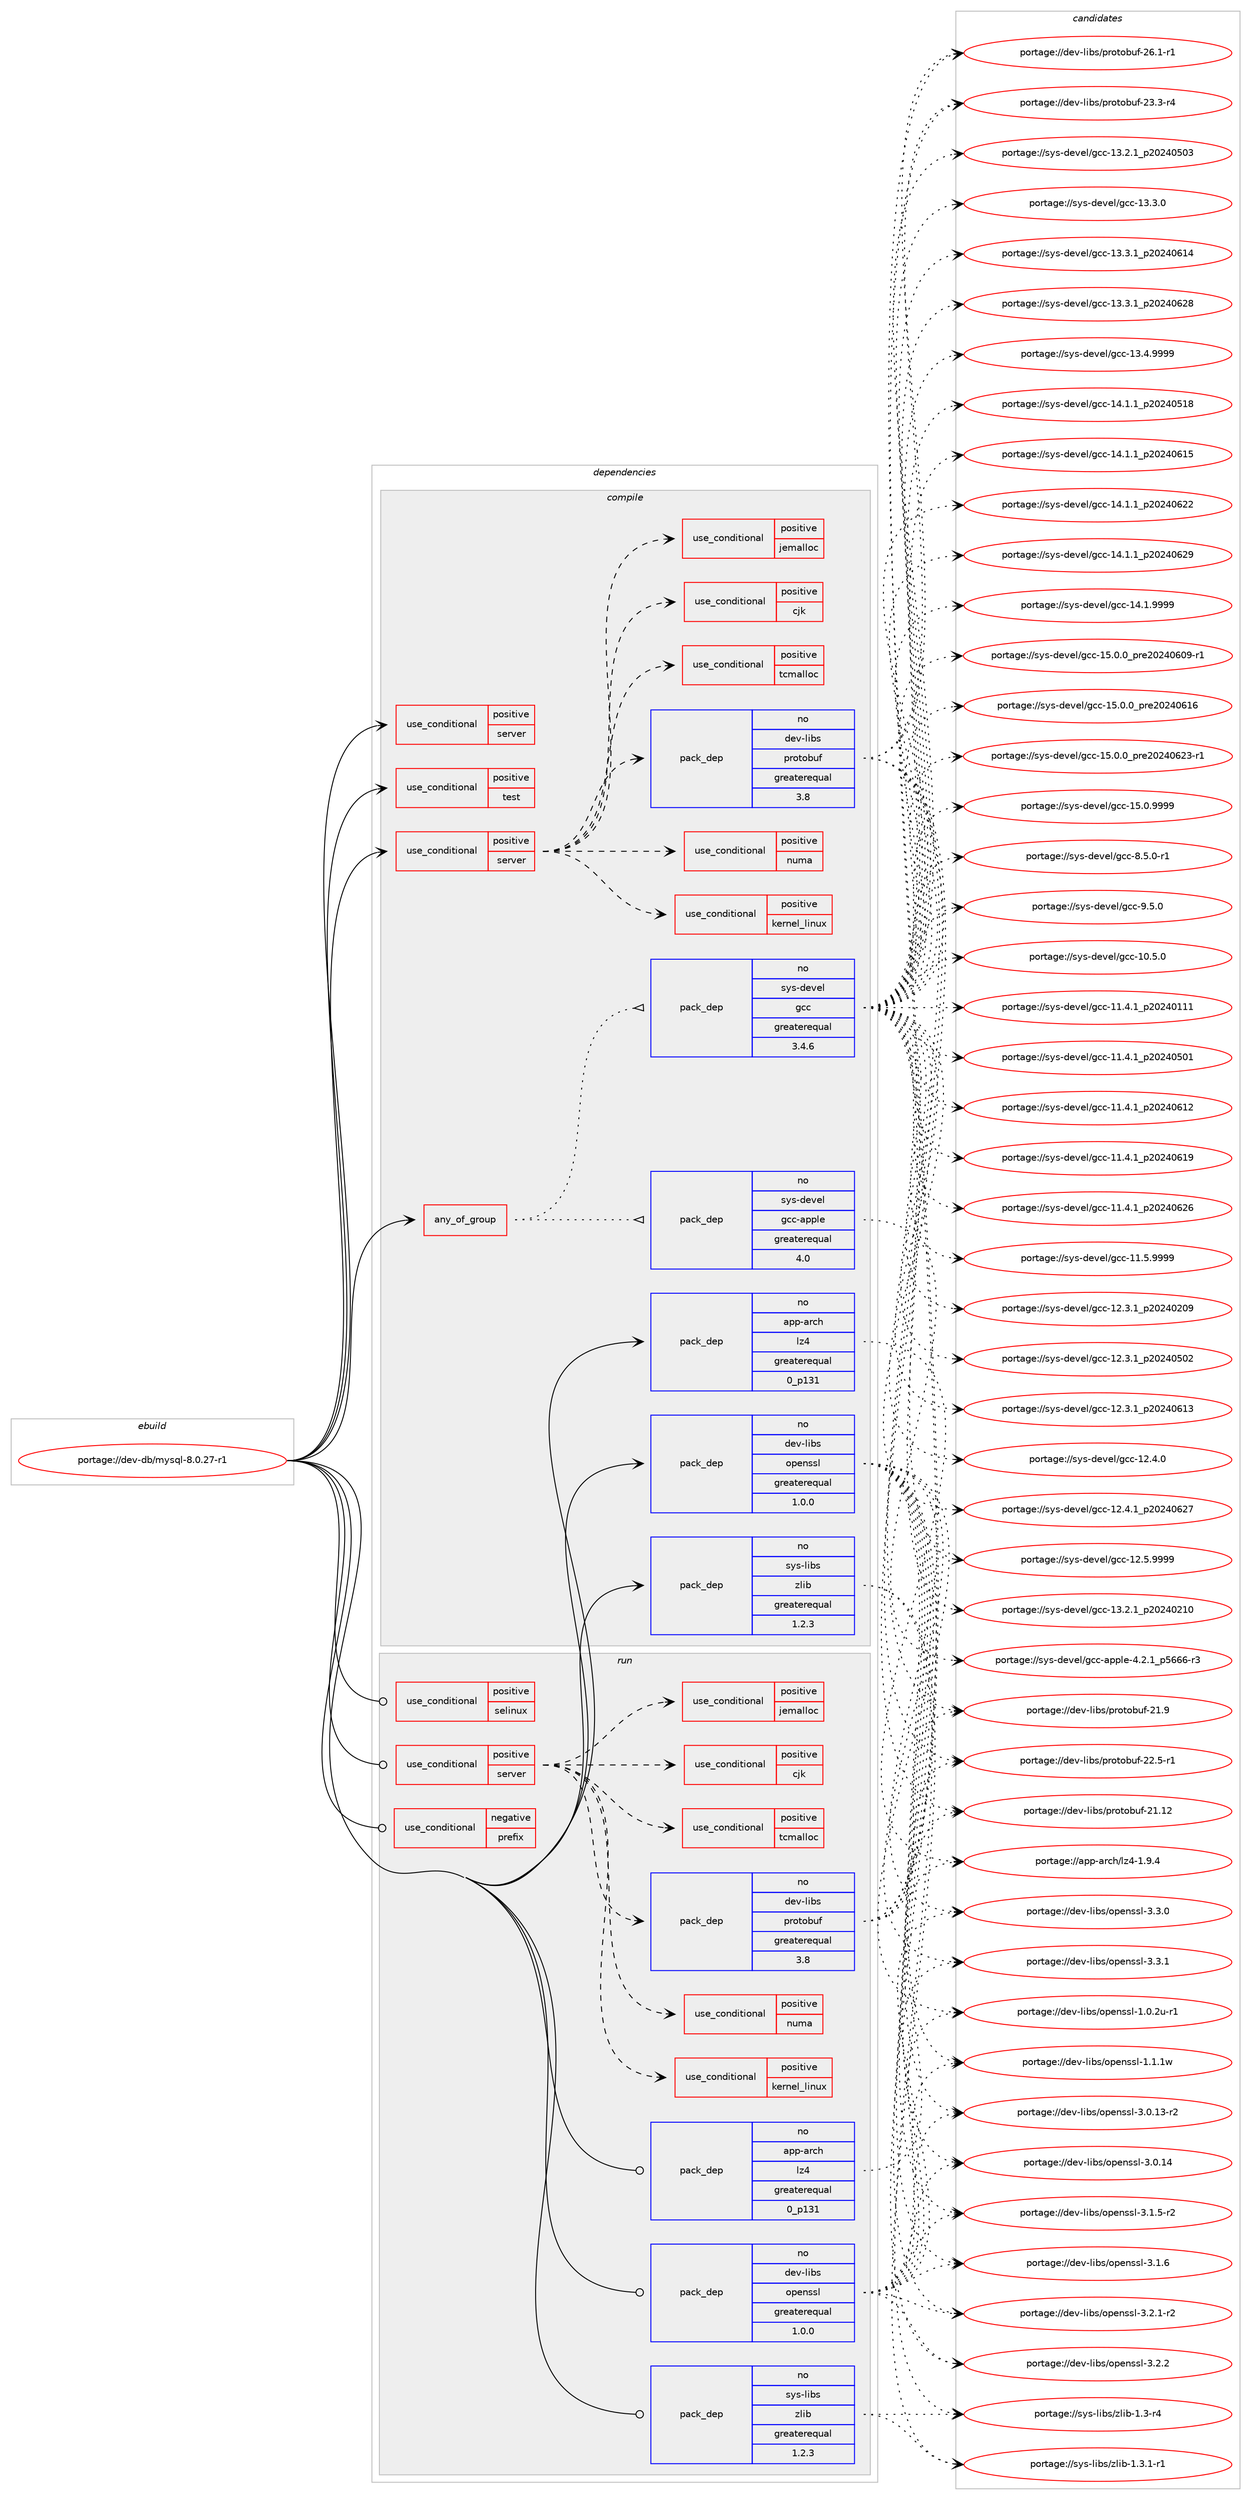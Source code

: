 digraph prolog {

# *************
# Graph options
# *************

newrank=true;
concentrate=true;
compound=true;
graph [rankdir=LR,fontname=Helvetica,fontsize=10,ranksep=1.5];#, ranksep=2.5, nodesep=0.2];
edge  [arrowhead=vee];
node  [fontname=Helvetica,fontsize=10];

# **********
# The ebuild
# **********

subgraph cluster_leftcol {
color=gray;
rank=same;
label=<<i>ebuild</i>>;
id [label="portage://dev-db/mysql-8.0.27-r1", color=red, width=4, href="../dev-db/mysql-8.0.27-r1.svg"];
}

# ****************
# The dependencies
# ****************

subgraph cluster_midcol {
color=gray;
label=<<i>dependencies</i>>;
subgraph cluster_compile {
fillcolor="#eeeeee";
style=filled;
label=<<i>compile</i>>;
subgraph any853 {
dependency30907 [label=<<TABLE BORDER="0" CELLBORDER="1" CELLSPACING="0" CELLPADDING="4"><TR><TD CELLPADDING="10">any_of_group</TD></TR></TABLE>>, shape=none, color=red];subgraph pack12699 {
dependency30908 [label=<<TABLE BORDER="0" CELLBORDER="1" CELLSPACING="0" CELLPADDING="4" WIDTH="220"><TR><TD ROWSPAN="6" CELLPADDING="30">pack_dep</TD></TR><TR><TD WIDTH="110">no</TD></TR><TR><TD>sys-devel</TD></TR><TR><TD>gcc</TD></TR><TR><TD>greaterequal</TD></TR><TR><TD>3.4.6</TD></TR></TABLE>>, shape=none, color=blue];
}
dependency30907:e -> dependency30908:w [weight=20,style="dotted",arrowhead="oinv"];
subgraph pack12700 {
dependency30909 [label=<<TABLE BORDER="0" CELLBORDER="1" CELLSPACING="0" CELLPADDING="4" WIDTH="220"><TR><TD ROWSPAN="6" CELLPADDING="30">pack_dep</TD></TR><TR><TD WIDTH="110">no</TD></TR><TR><TD>sys-devel</TD></TR><TR><TD>gcc-apple</TD></TR><TR><TD>greaterequal</TD></TR><TR><TD>4.0</TD></TR></TABLE>>, shape=none, color=blue];
}
dependency30907:e -> dependency30909:w [weight=20,style="dotted",arrowhead="oinv"];
}
id:e -> dependency30907:w [weight=20,style="solid",arrowhead="vee"];
subgraph cond17300 {
dependency30910 [label=<<TABLE BORDER="0" CELLBORDER="1" CELLSPACING="0" CELLPADDING="4"><TR><TD ROWSPAN="3" CELLPADDING="10">use_conditional</TD></TR><TR><TD>positive</TD></TR><TR><TD>server</TD></TR></TABLE>>, shape=none, color=red];
# *** BEGIN UNKNOWN DEPENDENCY TYPE (TODO) ***
# dependency30910 -> package_dependency(portage://dev-db/mysql-8.0.27-r1,install,no,dev-libs,icu,none,[,,],any_same_slot,[])
# *** END UNKNOWN DEPENDENCY TYPE (TODO) ***

# *** BEGIN UNKNOWN DEPENDENCY TYPE (TODO) ***
# dependency30910 -> package_dependency(portage://dev-db/mysql-8.0.27-r1,install,no,dev-libs,libevent,none,[,,],any_same_slot,[use(enable(ssl),none),use(enable(threads),positive)])
# *** END UNKNOWN DEPENDENCY TYPE (TODO) ***

subgraph pack12701 {
dependency30911 [label=<<TABLE BORDER="0" CELLBORDER="1" CELLSPACING="0" CELLPADDING="4" WIDTH="220"><TR><TD ROWSPAN="6" CELLPADDING="30">pack_dep</TD></TR><TR><TD WIDTH="110">no</TD></TR><TR><TD>dev-libs</TD></TR><TR><TD>protobuf</TD></TR><TR><TD>greaterequal</TD></TR><TR><TD>3.8</TD></TR></TABLE>>, shape=none, color=blue];
}
dependency30910:e -> dependency30911:w [weight=20,style="dashed",arrowhead="vee"];
# *** BEGIN UNKNOWN DEPENDENCY TYPE (TODO) ***
# dependency30910 -> package_dependency(portage://dev-db/mysql-8.0.27-r1,install,no,net-libs,libtirpc,none,[,,],any_same_slot,[])
# *** END UNKNOWN DEPENDENCY TYPE (TODO) ***

subgraph cond17301 {
dependency30912 [label=<<TABLE BORDER="0" CELLBORDER="1" CELLSPACING="0" CELLPADDING="4"><TR><TD ROWSPAN="3" CELLPADDING="10">use_conditional</TD></TR><TR><TD>positive</TD></TR><TR><TD>cjk</TD></TR></TABLE>>, shape=none, color=red];
# *** BEGIN UNKNOWN DEPENDENCY TYPE (TODO) ***
# dependency30912 -> package_dependency(portage://dev-db/mysql-8.0.27-r1,install,no,app-text,mecab,none,[,,],any_same_slot,[])
# *** END UNKNOWN DEPENDENCY TYPE (TODO) ***

}
dependency30910:e -> dependency30912:w [weight=20,style="dashed",arrowhead="vee"];
subgraph cond17302 {
dependency30913 [label=<<TABLE BORDER="0" CELLBORDER="1" CELLSPACING="0" CELLPADDING="4"><TR><TD ROWSPAN="3" CELLPADDING="10">use_conditional</TD></TR><TR><TD>positive</TD></TR><TR><TD>jemalloc</TD></TR></TABLE>>, shape=none, color=red];
# *** BEGIN UNKNOWN DEPENDENCY TYPE (TODO) ***
# dependency30913 -> package_dependency(portage://dev-db/mysql-8.0.27-r1,install,no,dev-libs,jemalloc,none,[,,],[slot(0),equal],[])
# *** END UNKNOWN DEPENDENCY TYPE (TODO) ***

}
dependency30910:e -> dependency30913:w [weight=20,style="dashed",arrowhead="vee"];
subgraph cond17303 {
dependency30914 [label=<<TABLE BORDER="0" CELLBORDER="1" CELLSPACING="0" CELLPADDING="4"><TR><TD ROWSPAN="3" CELLPADDING="10">use_conditional</TD></TR><TR><TD>positive</TD></TR><TR><TD>kernel_linux</TD></TR></TABLE>>, shape=none, color=red];
# *** BEGIN UNKNOWN DEPENDENCY TYPE (TODO) ***
# dependency30914 -> package_dependency(portage://dev-db/mysql-8.0.27-r1,install,no,dev-libs,libaio,none,[,,],[slot(0),equal],[])
# *** END UNKNOWN DEPENDENCY TYPE (TODO) ***

# *** BEGIN UNKNOWN DEPENDENCY TYPE (TODO) ***
# dependency30914 -> package_dependency(portage://dev-db/mysql-8.0.27-r1,install,no,sys-process,procps,none,[,,],[slot(0),equal],[])
# *** END UNKNOWN DEPENDENCY TYPE (TODO) ***

}
dependency30910:e -> dependency30914:w [weight=20,style="dashed",arrowhead="vee"];
subgraph cond17304 {
dependency30915 [label=<<TABLE BORDER="0" CELLBORDER="1" CELLSPACING="0" CELLPADDING="4"><TR><TD ROWSPAN="3" CELLPADDING="10">use_conditional</TD></TR><TR><TD>positive</TD></TR><TR><TD>numa</TD></TR></TABLE>>, shape=none, color=red];
# *** BEGIN UNKNOWN DEPENDENCY TYPE (TODO) ***
# dependency30915 -> package_dependency(portage://dev-db/mysql-8.0.27-r1,install,no,sys-process,numactl,none,[,,],[],[])
# *** END UNKNOWN DEPENDENCY TYPE (TODO) ***

}
dependency30910:e -> dependency30915:w [weight=20,style="dashed",arrowhead="vee"];
subgraph cond17305 {
dependency30916 [label=<<TABLE BORDER="0" CELLBORDER="1" CELLSPACING="0" CELLPADDING="4"><TR><TD ROWSPAN="3" CELLPADDING="10">use_conditional</TD></TR><TR><TD>positive</TD></TR><TR><TD>tcmalloc</TD></TR></TABLE>>, shape=none, color=red];
# *** BEGIN UNKNOWN DEPENDENCY TYPE (TODO) ***
# dependency30916 -> package_dependency(portage://dev-db/mysql-8.0.27-r1,install,no,dev-util,google-perftools,none,[,,],[slot(0),equal],[])
# *** END UNKNOWN DEPENDENCY TYPE (TODO) ***

}
dependency30910:e -> dependency30916:w [weight=20,style="dashed",arrowhead="vee"];
}
id:e -> dependency30910:w [weight=20,style="solid",arrowhead="vee"];
subgraph cond17306 {
dependency30917 [label=<<TABLE BORDER="0" CELLBORDER="1" CELLSPACING="0" CELLPADDING="4"><TR><TD ROWSPAN="3" CELLPADDING="10">use_conditional</TD></TR><TR><TD>positive</TD></TR><TR><TD>server</TD></TR></TABLE>>, shape=none, color=red];
# *** BEGIN UNKNOWN DEPENDENCY TYPE (TODO) ***
# dependency30917 -> package_dependency(portage://dev-db/mysql-8.0.27-r1,install,no,net-libs,rpcsvc-proto,none,[,,],[],[])
# *** END UNKNOWN DEPENDENCY TYPE (TODO) ***

}
id:e -> dependency30917:w [weight=20,style="solid",arrowhead="vee"];
subgraph cond17307 {
dependency30918 [label=<<TABLE BORDER="0" CELLBORDER="1" CELLSPACING="0" CELLPADDING="4"><TR><TD ROWSPAN="3" CELLPADDING="10">use_conditional</TD></TR><TR><TD>positive</TD></TR><TR><TD>test</TD></TR></TABLE>>, shape=none, color=red];
# *** BEGIN UNKNOWN DEPENDENCY TYPE (TODO) ***
# dependency30918 -> package_dependency(portage://dev-db/mysql-8.0.27-r1,install,no,acct-group,mysql,none,[,,],[],[])
# *** END UNKNOWN DEPENDENCY TYPE (TODO) ***

# *** BEGIN UNKNOWN DEPENDENCY TYPE (TODO) ***
# dependency30918 -> package_dependency(portage://dev-db/mysql-8.0.27-r1,install,no,acct-user,mysql,none,[,,],[],[])
# *** END UNKNOWN DEPENDENCY TYPE (TODO) ***

# *** BEGIN UNKNOWN DEPENDENCY TYPE (TODO) ***
# dependency30918 -> package_dependency(portage://dev-db/mysql-8.0.27-r1,install,no,dev-perl,JSON,none,[,,],[],[])
# *** END UNKNOWN DEPENDENCY TYPE (TODO) ***

}
id:e -> dependency30918:w [weight=20,style="solid",arrowhead="vee"];
# *** BEGIN UNKNOWN DEPENDENCY TYPE (TODO) ***
# id -> package_dependency(portage://dev-db/mysql-8.0.27-r1,install,no,app-alternatives,yacc,none,[,,],[],[])
# *** END UNKNOWN DEPENDENCY TYPE (TODO) ***

subgraph pack12702 {
dependency30919 [label=<<TABLE BORDER="0" CELLBORDER="1" CELLSPACING="0" CELLPADDING="4" WIDTH="220"><TR><TD ROWSPAN="6" CELLPADDING="30">pack_dep</TD></TR><TR><TD WIDTH="110">no</TD></TR><TR><TD>app-arch</TD></TR><TR><TD>lz4</TD></TR><TR><TD>greaterequal</TD></TR><TR><TD>0_p131</TD></TR></TABLE>>, shape=none, color=blue];
}
id:e -> dependency30919:w [weight=20,style="solid",arrowhead="vee"];
# *** BEGIN UNKNOWN DEPENDENCY TYPE (TODO) ***
# id -> package_dependency(portage://dev-db/mysql-8.0.27-r1,install,no,app-arch,zstd,none,[,,],any_same_slot,[])
# *** END UNKNOWN DEPENDENCY TYPE (TODO) ***

subgraph pack12703 {
dependency30920 [label=<<TABLE BORDER="0" CELLBORDER="1" CELLSPACING="0" CELLPADDING="4" WIDTH="220"><TR><TD ROWSPAN="6" CELLPADDING="30">pack_dep</TD></TR><TR><TD WIDTH="110">no</TD></TR><TR><TD>dev-libs</TD></TR><TR><TD>openssl</TD></TR><TR><TD>greaterequal</TD></TR><TR><TD>1.0.0</TD></TR></TABLE>>, shape=none, color=blue];
}
id:e -> dependency30920:w [weight=20,style="solid",arrowhead="vee"];
# *** BEGIN UNKNOWN DEPENDENCY TYPE (TODO) ***
# id -> package_dependency(portage://dev-db/mysql-8.0.27-r1,install,no,sys-libs,ncurses,none,[,,],[slot(0),equal],[])
# *** END UNKNOWN DEPENDENCY TYPE (TODO) ***

subgraph pack12704 {
dependency30921 [label=<<TABLE BORDER="0" CELLBORDER="1" CELLSPACING="0" CELLPADDING="4" WIDTH="220"><TR><TD ROWSPAN="6" CELLPADDING="30">pack_dep</TD></TR><TR><TD WIDTH="110">no</TD></TR><TR><TD>sys-libs</TD></TR><TR><TD>zlib</TD></TR><TR><TD>greaterequal</TD></TR><TR><TD>1.2.3</TD></TR></TABLE>>, shape=none, color=blue];
}
id:e -> dependency30921:w [weight=20,style="solid",arrowhead="vee"];
}
subgraph cluster_compileandrun {
fillcolor="#eeeeee";
style=filled;
label=<<i>compile and run</i>>;
}
subgraph cluster_run {
fillcolor="#eeeeee";
style=filled;
label=<<i>run</i>>;
subgraph cond17308 {
dependency30922 [label=<<TABLE BORDER="0" CELLBORDER="1" CELLSPACING="0" CELLPADDING="4"><TR><TD ROWSPAN="3" CELLPADDING="10">use_conditional</TD></TR><TR><TD>negative</TD></TR><TR><TD>prefix</TD></TR></TABLE>>, shape=none, color=red];
# *** BEGIN UNKNOWN DEPENDENCY TYPE (TODO) ***
# dependency30922 -> package_dependency(portage://dev-db/mysql-8.0.27-r1,run,no,acct-group,mysql,none,[,,],[],[])
# *** END UNKNOWN DEPENDENCY TYPE (TODO) ***

# *** BEGIN UNKNOWN DEPENDENCY TYPE (TODO) ***
# dependency30922 -> package_dependency(portage://dev-db/mysql-8.0.27-r1,run,no,acct-user,mysql,none,[,,],[],[])
# *** END UNKNOWN DEPENDENCY TYPE (TODO) ***

# *** BEGIN UNKNOWN DEPENDENCY TYPE (TODO) ***
# dependency30922 -> package_dependency(portage://dev-db/mysql-8.0.27-r1,run,no,dev-db,mysql-init-scripts,none,[,,],[],[])
# *** END UNKNOWN DEPENDENCY TYPE (TODO) ***

}
id:e -> dependency30922:w [weight=20,style="solid",arrowhead="odot"];
subgraph cond17309 {
dependency30923 [label=<<TABLE BORDER="0" CELLBORDER="1" CELLSPACING="0" CELLPADDING="4"><TR><TD ROWSPAN="3" CELLPADDING="10">use_conditional</TD></TR><TR><TD>positive</TD></TR><TR><TD>selinux</TD></TR></TABLE>>, shape=none, color=red];
# *** BEGIN UNKNOWN DEPENDENCY TYPE (TODO) ***
# dependency30923 -> package_dependency(portage://dev-db/mysql-8.0.27-r1,run,no,sec-policy,selinux-mysql,none,[,,],[],[])
# *** END UNKNOWN DEPENDENCY TYPE (TODO) ***

}
id:e -> dependency30923:w [weight=20,style="solid",arrowhead="odot"];
subgraph cond17310 {
dependency30924 [label=<<TABLE BORDER="0" CELLBORDER="1" CELLSPACING="0" CELLPADDING="4"><TR><TD ROWSPAN="3" CELLPADDING="10">use_conditional</TD></TR><TR><TD>positive</TD></TR><TR><TD>server</TD></TR></TABLE>>, shape=none, color=red];
# *** BEGIN UNKNOWN DEPENDENCY TYPE (TODO) ***
# dependency30924 -> package_dependency(portage://dev-db/mysql-8.0.27-r1,run,no,dev-libs,icu,none,[,,],any_same_slot,[])
# *** END UNKNOWN DEPENDENCY TYPE (TODO) ***

# *** BEGIN UNKNOWN DEPENDENCY TYPE (TODO) ***
# dependency30924 -> package_dependency(portage://dev-db/mysql-8.0.27-r1,run,no,dev-libs,libevent,none,[,,],any_same_slot,[use(enable(ssl),none),use(enable(threads),positive)])
# *** END UNKNOWN DEPENDENCY TYPE (TODO) ***

subgraph pack12705 {
dependency30925 [label=<<TABLE BORDER="0" CELLBORDER="1" CELLSPACING="0" CELLPADDING="4" WIDTH="220"><TR><TD ROWSPAN="6" CELLPADDING="30">pack_dep</TD></TR><TR><TD WIDTH="110">no</TD></TR><TR><TD>dev-libs</TD></TR><TR><TD>protobuf</TD></TR><TR><TD>greaterequal</TD></TR><TR><TD>3.8</TD></TR></TABLE>>, shape=none, color=blue];
}
dependency30924:e -> dependency30925:w [weight=20,style="dashed",arrowhead="vee"];
# *** BEGIN UNKNOWN DEPENDENCY TYPE (TODO) ***
# dependency30924 -> package_dependency(portage://dev-db/mysql-8.0.27-r1,run,no,net-libs,libtirpc,none,[,,],any_same_slot,[])
# *** END UNKNOWN DEPENDENCY TYPE (TODO) ***

subgraph cond17311 {
dependency30926 [label=<<TABLE BORDER="0" CELLBORDER="1" CELLSPACING="0" CELLPADDING="4"><TR><TD ROWSPAN="3" CELLPADDING="10">use_conditional</TD></TR><TR><TD>positive</TD></TR><TR><TD>cjk</TD></TR></TABLE>>, shape=none, color=red];
# *** BEGIN UNKNOWN DEPENDENCY TYPE (TODO) ***
# dependency30926 -> package_dependency(portage://dev-db/mysql-8.0.27-r1,run,no,app-text,mecab,none,[,,],any_same_slot,[])
# *** END UNKNOWN DEPENDENCY TYPE (TODO) ***

}
dependency30924:e -> dependency30926:w [weight=20,style="dashed",arrowhead="vee"];
subgraph cond17312 {
dependency30927 [label=<<TABLE BORDER="0" CELLBORDER="1" CELLSPACING="0" CELLPADDING="4"><TR><TD ROWSPAN="3" CELLPADDING="10">use_conditional</TD></TR><TR><TD>positive</TD></TR><TR><TD>jemalloc</TD></TR></TABLE>>, shape=none, color=red];
# *** BEGIN UNKNOWN DEPENDENCY TYPE (TODO) ***
# dependency30927 -> package_dependency(portage://dev-db/mysql-8.0.27-r1,run,no,dev-libs,jemalloc,none,[,,],[slot(0),equal],[])
# *** END UNKNOWN DEPENDENCY TYPE (TODO) ***

}
dependency30924:e -> dependency30927:w [weight=20,style="dashed",arrowhead="vee"];
subgraph cond17313 {
dependency30928 [label=<<TABLE BORDER="0" CELLBORDER="1" CELLSPACING="0" CELLPADDING="4"><TR><TD ROWSPAN="3" CELLPADDING="10">use_conditional</TD></TR><TR><TD>positive</TD></TR><TR><TD>kernel_linux</TD></TR></TABLE>>, shape=none, color=red];
# *** BEGIN UNKNOWN DEPENDENCY TYPE (TODO) ***
# dependency30928 -> package_dependency(portage://dev-db/mysql-8.0.27-r1,run,no,dev-libs,libaio,none,[,,],[slot(0),equal],[])
# *** END UNKNOWN DEPENDENCY TYPE (TODO) ***

# *** BEGIN UNKNOWN DEPENDENCY TYPE (TODO) ***
# dependency30928 -> package_dependency(portage://dev-db/mysql-8.0.27-r1,run,no,sys-process,procps,none,[,,],[slot(0),equal],[])
# *** END UNKNOWN DEPENDENCY TYPE (TODO) ***

}
dependency30924:e -> dependency30928:w [weight=20,style="dashed",arrowhead="vee"];
subgraph cond17314 {
dependency30929 [label=<<TABLE BORDER="0" CELLBORDER="1" CELLSPACING="0" CELLPADDING="4"><TR><TD ROWSPAN="3" CELLPADDING="10">use_conditional</TD></TR><TR><TD>positive</TD></TR><TR><TD>numa</TD></TR></TABLE>>, shape=none, color=red];
# *** BEGIN UNKNOWN DEPENDENCY TYPE (TODO) ***
# dependency30929 -> package_dependency(portage://dev-db/mysql-8.0.27-r1,run,no,sys-process,numactl,none,[,,],[],[])
# *** END UNKNOWN DEPENDENCY TYPE (TODO) ***

}
dependency30924:e -> dependency30929:w [weight=20,style="dashed",arrowhead="vee"];
subgraph cond17315 {
dependency30930 [label=<<TABLE BORDER="0" CELLBORDER="1" CELLSPACING="0" CELLPADDING="4"><TR><TD ROWSPAN="3" CELLPADDING="10">use_conditional</TD></TR><TR><TD>positive</TD></TR><TR><TD>tcmalloc</TD></TR></TABLE>>, shape=none, color=red];
# *** BEGIN UNKNOWN DEPENDENCY TYPE (TODO) ***
# dependency30930 -> package_dependency(portage://dev-db/mysql-8.0.27-r1,run,no,dev-util,google-perftools,none,[,,],[slot(0),equal],[])
# *** END UNKNOWN DEPENDENCY TYPE (TODO) ***

}
dependency30924:e -> dependency30930:w [weight=20,style="dashed",arrowhead="vee"];
}
id:e -> dependency30924:w [weight=20,style="solid",arrowhead="odot"];
subgraph pack12706 {
dependency30931 [label=<<TABLE BORDER="0" CELLBORDER="1" CELLSPACING="0" CELLPADDING="4" WIDTH="220"><TR><TD ROWSPAN="6" CELLPADDING="30">pack_dep</TD></TR><TR><TD WIDTH="110">no</TD></TR><TR><TD>app-arch</TD></TR><TR><TD>lz4</TD></TR><TR><TD>greaterequal</TD></TR><TR><TD>0_p131</TD></TR></TABLE>>, shape=none, color=blue];
}
id:e -> dependency30931:w [weight=20,style="solid",arrowhead="odot"];
# *** BEGIN UNKNOWN DEPENDENCY TYPE (TODO) ***
# id -> package_dependency(portage://dev-db/mysql-8.0.27-r1,run,no,app-arch,zstd,none,[,,],any_same_slot,[])
# *** END UNKNOWN DEPENDENCY TYPE (TODO) ***

subgraph pack12707 {
dependency30932 [label=<<TABLE BORDER="0" CELLBORDER="1" CELLSPACING="0" CELLPADDING="4" WIDTH="220"><TR><TD ROWSPAN="6" CELLPADDING="30">pack_dep</TD></TR><TR><TD WIDTH="110">no</TD></TR><TR><TD>dev-libs</TD></TR><TR><TD>openssl</TD></TR><TR><TD>greaterequal</TD></TR><TR><TD>1.0.0</TD></TR></TABLE>>, shape=none, color=blue];
}
id:e -> dependency30932:w [weight=20,style="solid",arrowhead="odot"];
# *** BEGIN UNKNOWN DEPENDENCY TYPE (TODO) ***
# id -> package_dependency(portage://dev-db/mysql-8.0.27-r1,run,no,sys-libs,ncurses,none,[,,],[slot(0),equal],[])
# *** END UNKNOWN DEPENDENCY TYPE (TODO) ***

subgraph pack12708 {
dependency30933 [label=<<TABLE BORDER="0" CELLBORDER="1" CELLSPACING="0" CELLPADDING="4" WIDTH="220"><TR><TD ROWSPAN="6" CELLPADDING="30">pack_dep</TD></TR><TR><TD WIDTH="110">no</TD></TR><TR><TD>sys-libs</TD></TR><TR><TD>zlib</TD></TR><TR><TD>greaterequal</TD></TR><TR><TD>1.2.3</TD></TR></TABLE>>, shape=none, color=blue];
}
id:e -> dependency30933:w [weight=20,style="solid",arrowhead="odot"];
# *** BEGIN UNKNOWN DEPENDENCY TYPE (TODO) ***
# id -> package_dependency(portage://dev-db/mysql-8.0.27-r1,run,weak,dev-db,mariadb,none,[,,],[],[])
# *** END UNKNOWN DEPENDENCY TYPE (TODO) ***

# *** BEGIN UNKNOWN DEPENDENCY TYPE (TODO) ***
# id -> package_dependency(portage://dev-db/mysql-8.0.27-r1,run,weak,dev-db,mariadb-galera,none,[,,],[],[])
# *** END UNKNOWN DEPENDENCY TYPE (TODO) ***

# *** BEGIN UNKNOWN DEPENDENCY TYPE (TODO) ***
# id -> package_dependency(portage://dev-db/mysql-8.0.27-r1,run,weak,dev-db,mysql,none,[,,],[slot(0)],[])
# *** END UNKNOWN DEPENDENCY TYPE (TODO) ***

# *** BEGIN UNKNOWN DEPENDENCY TYPE (TODO) ***
# id -> package_dependency(portage://dev-db/mysql-8.0.27-r1,run,weak,dev-db,mysql,none,[,,],[slot(5.7)],[])
# *** END UNKNOWN DEPENDENCY TYPE (TODO) ***

# *** BEGIN UNKNOWN DEPENDENCY TYPE (TODO) ***
# id -> package_dependency(portage://dev-db/mysql-8.0.27-r1,run,weak,dev-db,mysql-cluster,none,[,,],[],[])
# *** END UNKNOWN DEPENDENCY TYPE (TODO) ***

# *** BEGIN UNKNOWN DEPENDENCY TYPE (TODO) ***
# id -> package_dependency(portage://dev-db/mysql-8.0.27-r1,run,weak,dev-db,percona-server,none,[,,],[],[])
# *** END UNKNOWN DEPENDENCY TYPE (TODO) ***

}
}

# **************
# The candidates
# **************

subgraph cluster_choices {
rank=same;
color=gray;
label=<<i>candidates</i>>;

subgraph choice12699 {
color=black;
nodesep=1;
choice1151211154510010111810110847103999945494846534648 [label="portage://sys-devel/gcc-10.5.0", color=red, width=4,href="../sys-devel/gcc-10.5.0.svg"];
choice1151211154510010111810110847103999945494946524649951125048505248494949 [label="portage://sys-devel/gcc-11.4.1_p20240111", color=red, width=4,href="../sys-devel/gcc-11.4.1_p20240111.svg"];
choice1151211154510010111810110847103999945494946524649951125048505248534849 [label="portage://sys-devel/gcc-11.4.1_p20240501", color=red, width=4,href="../sys-devel/gcc-11.4.1_p20240501.svg"];
choice1151211154510010111810110847103999945494946524649951125048505248544950 [label="portage://sys-devel/gcc-11.4.1_p20240612", color=red, width=4,href="../sys-devel/gcc-11.4.1_p20240612.svg"];
choice1151211154510010111810110847103999945494946524649951125048505248544957 [label="portage://sys-devel/gcc-11.4.1_p20240619", color=red, width=4,href="../sys-devel/gcc-11.4.1_p20240619.svg"];
choice1151211154510010111810110847103999945494946524649951125048505248545054 [label="portage://sys-devel/gcc-11.4.1_p20240626", color=red, width=4,href="../sys-devel/gcc-11.4.1_p20240626.svg"];
choice1151211154510010111810110847103999945494946534657575757 [label="portage://sys-devel/gcc-11.5.9999", color=red, width=4,href="../sys-devel/gcc-11.5.9999.svg"];
choice1151211154510010111810110847103999945495046514649951125048505248504857 [label="portage://sys-devel/gcc-12.3.1_p20240209", color=red, width=4,href="../sys-devel/gcc-12.3.1_p20240209.svg"];
choice1151211154510010111810110847103999945495046514649951125048505248534850 [label="portage://sys-devel/gcc-12.3.1_p20240502", color=red, width=4,href="../sys-devel/gcc-12.3.1_p20240502.svg"];
choice1151211154510010111810110847103999945495046514649951125048505248544951 [label="portage://sys-devel/gcc-12.3.1_p20240613", color=red, width=4,href="../sys-devel/gcc-12.3.1_p20240613.svg"];
choice1151211154510010111810110847103999945495046524648 [label="portage://sys-devel/gcc-12.4.0", color=red, width=4,href="../sys-devel/gcc-12.4.0.svg"];
choice1151211154510010111810110847103999945495046524649951125048505248545055 [label="portage://sys-devel/gcc-12.4.1_p20240627", color=red, width=4,href="../sys-devel/gcc-12.4.1_p20240627.svg"];
choice1151211154510010111810110847103999945495046534657575757 [label="portage://sys-devel/gcc-12.5.9999", color=red, width=4,href="../sys-devel/gcc-12.5.9999.svg"];
choice1151211154510010111810110847103999945495146504649951125048505248504948 [label="portage://sys-devel/gcc-13.2.1_p20240210", color=red, width=4,href="../sys-devel/gcc-13.2.1_p20240210.svg"];
choice1151211154510010111810110847103999945495146504649951125048505248534851 [label="portage://sys-devel/gcc-13.2.1_p20240503", color=red, width=4,href="../sys-devel/gcc-13.2.1_p20240503.svg"];
choice1151211154510010111810110847103999945495146514648 [label="portage://sys-devel/gcc-13.3.0", color=red, width=4,href="../sys-devel/gcc-13.3.0.svg"];
choice1151211154510010111810110847103999945495146514649951125048505248544952 [label="portage://sys-devel/gcc-13.3.1_p20240614", color=red, width=4,href="../sys-devel/gcc-13.3.1_p20240614.svg"];
choice1151211154510010111810110847103999945495146514649951125048505248545056 [label="portage://sys-devel/gcc-13.3.1_p20240628", color=red, width=4,href="../sys-devel/gcc-13.3.1_p20240628.svg"];
choice1151211154510010111810110847103999945495146524657575757 [label="portage://sys-devel/gcc-13.4.9999", color=red, width=4,href="../sys-devel/gcc-13.4.9999.svg"];
choice1151211154510010111810110847103999945495246494649951125048505248534956 [label="portage://sys-devel/gcc-14.1.1_p20240518", color=red, width=4,href="../sys-devel/gcc-14.1.1_p20240518.svg"];
choice1151211154510010111810110847103999945495246494649951125048505248544953 [label="portage://sys-devel/gcc-14.1.1_p20240615", color=red, width=4,href="../sys-devel/gcc-14.1.1_p20240615.svg"];
choice1151211154510010111810110847103999945495246494649951125048505248545050 [label="portage://sys-devel/gcc-14.1.1_p20240622", color=red, width=4,href="../sys-devel/gcc-14.1.1_p20240622.svg"];
choice1151211154510010111810110847103999945495246494649951125048505248545057 [label="portage://sys-devel/gcc-14.1.1_p20240629", color=red, width=4,href="../sys-devel/gcc-14.1.1_p20240629.svg"];
choice1151211154510010111810110847103999945495246494657575757 [label="portage://sys-devel/gcc-14.1.9999", color=red, width=4,href="../sys-devel/gcc-14.1.9999.svg"];
choice11512111545100101118101108471039999454953464846489511211410150485052485448574511449 [label="portage://sys-devel/gcc-15.0.0_pre20240609-r1", color=red, width=4,href="../sys-devel/gcc-15.0.0_pre20240609-r1.svg"];
choice1151211154510010111810110847103999945495346484648951121141015048505248544954 [label="portage://sys-devel/gcc-15.0.0_pre20240616", color=red, width=4,href="../sys-devel/gcc-15.0.0_pre20240616.svg"];
choice11512111545100101118101108471039999454953464846489511211410150485052485450514511449 [label="portage://sys-devel/gcc-15.0.0_pre20240623-r1", color=red, width=4,href="../sys-devel/gcc-15.0.0_pre20240623-r1.svg"];
choice1151211154510010111810110847103999945495346484657575757 [label="portage://sys-devel/gcc-15.0.9999", color=red, width=4,href="../sys-devel/gcc-15.0.9999.svg"];
choice115121115451001011181011084710399994556465346484511449 [label="portage://sys-devel/gcc-8.5.0-r1", color=red, width=4,href="../sys-devel/gcc-8.5.0-r1.svg"];
choice11512111545100101118101108471039999455746534648 [label="portage://sys-devel/gcc-9.5.0", color=red, width=4,href="../sys-devel/gcc-9.5.0.svg"];
dependency30908:e -> choice1151211154510010111810110847103999945494846534648:w [style=dotted,weight="100"];
dependency30908:e -> choice1151211154510010111810110847103999945494946524649951125048505248494949:w [style=dotted,weight="100"];
dependency30908:e -> choice1151211154510010111810110847103999945494946524649951125048505248534849:w [style=dotted,weight="100"];
dependency30908:e -> choice1151211154510010111810110847103999945494946524649951125048505248544950:w [style=dotted,weight="100"];
dependency30908:e -> choice1151211154510010111810110847103999945494946524649951125048505248544957:w [style=dotted,weight="100"];
dependency30908:e -> choice1151211154510010111810110847103999945494946524649951125048505248545054:w [style=dotted,weight="100"];
dependency30908:e -> choice1151211154510010111810110847103999945494946534657575757:w [style=dotted,weight="100"];
dependency30908:e -> choice1151211154510010111810110847103999945495046514649951125048505248504857:w [style=dotted,weight="100"];
dependency30908:e -> choice1151211154510010111810110847103999945495046514649951125048505248534850:w [style=dotted,weight="100"];
dependency30908:e -> choice1151211154510010111810110847103999945495046514649951125048505248544951:w [style=dotted,weight="100"];
dependency30908:e -> choice1151211154510010111810110847103999945495046524648:w [style=dotted,weight="100"];
dependency30908:e -> choice1151211154510010111810110847103999945495046524649951125048505248545055:w [style=dotted,weight="100"];
dependency30908:e -> choice1151211154510010111810110847103999945495046534657575757:w [style=dotted,weight="100"];
dependency30908:e -> choice1151211154510010111810110847103999945495146504649951125048505248504948:w [style=dotted,weight="100"];
dependency30908:e -> choice1151211154510010111810110847103999945495146504649951125048505248534851:w [style=dotted,weight="100"];
dependency30908:e -> choice1151211154510010111810110847103999945495146514648:w [style=dotted,weight="100"];
dependency30908:e -> choice1151211154510010111810110847103999945495146514649951125048505248544952:w [style=dotted,weight="100"];
dependency30908:e -> choice1151211154510010111810110847103999945495146514649951125048505248545056:w [style=dotted,weight="100"];
dependency30908:e -> choice1151211154510010111810110847103999945495146524657575757:w [style=dotted,weight="100"];
dependency30908:e -> choice1151211154510010111810110847103999945495246494649951125048505248534956:w [style=dotted,weight="100"];
dependency30908:e -> choice1151211154510010111810110847103999945495246494649951125048505248544953:w [style=dotted,weight="100"];
dependency30908:e -> choice1151211154510010111810110847103999945495246494649951125048505248545050:w [style=dotted,weight="100"];
dependency30908:e -> choice1151211154510010111810110847103999945495246494649951125048505248545057:w [style=dotted,weight="100"];
dependency30908:e -> choice1151211154510010111810110847103999945495246494657575757:w [style=dotted,weight="100"];
dependency30908:e -> choice11512111545100101118101108471039999454953464846489511211410150485052485448574511449:w [style=dotted,weight="100"];
dependency30908:e -> choice1151211154510010111810110847103999945495346484648951121141015048505248544954:w [style=dotted,weight="100"];
dependency30908:e -> choice11512111545100101118101108471039999454953464846489511211410150485052485450514511449:w [style=dotted,weight="100"];
dependency30908:e -> choice1151211154510010111810110847103999945495346484657575757:w [style=dotted,weight="100"];
dependency30908:e -> choice115121115451001011181011084710399994556465346484511449:w [style=dotted,weight="100"];
dependency30908:e -> choice11512111545100101118101108471039999455746534648:w [style=dotted,weight="100"];
}
subgraph choice12700 {
color=black;
nodesep=1;
choice11512111545100101118101108471039999459711211210810145524650464995112535454544511451 [label="portage://sys-devel/gcc-apple-4.2.1_p5666-r3", color=red, width=4,href="../sys-devel/gcc-apple-4.2.1_p5666-r3.svg"];
dependency30909:e -> choice11512111545100101118101108471039999459711211210810145524650464995112535454544511451:w [style=dotted,weight="100"];
}
subgraph choice12701 {
color=black;
nodesep=1;
choice10010111845108105981154711211411111611198117102455049464950 [label="portage://dev-libs/protobuf-21.12", color=red, width=4,href="../dev-libs/protobuf-21.12.svg"];
choice100101118451081059811547112114111116111981171024550494657 [label="portage://dev-libs/protobuf-21.9", color=red, width=4,href="../dev-libs/protobuf-21.9.svg"];
choice1001011184510810598115471121141111161119811710245505046534511449 [label="portage://dev-libs/protobuf-22.5-r1", color=red, width=4,href="../dev-libs/protobuf-22.5-r1.svg"];
choice1001011184510810598115471121141111161119811710245505146514511452 [label="portage://dev-libs/protobuf-23.3-r4", color=red, width=4,href="../dev-libs/protobuf-23.3-r4.svg"];
choice1001011184510810598115471121141111161119811710245505446494511449 [label="portage://dev-libs/protobuf-26.1-r1", color=red, width=4,href="../dev-libs/protobuf-26.1-r1.svg"];
dependency30911:e -> choice10010111845108105981154711211411111611198117102455049464950:w [style=dotted,weight="100"];
dependency30911:e -> choice100101118451081059811547112114111116111981171024550494657:w [style=dotted,weight="100"];
dependency30911:e -> choice1001011184510810598115471121141111161119811710245505046534511449:w [style=dotted,weight="100"];
dependency30911:e -> choice1001011184510810598115471121141111161119811710245505146514511452:w [style=dotted,weight="100"];
dependency30911:e -> choice1001011184510810598115471121141111161119811710245505446494511449:w [style=dotted,weight="100"];
}
subgraph choice12702 {
color=black;
nodesep=1;
choice971121124597114991044710812252454946574652 [label="portage://app-arch/lz4-1.9.4", color=red, width=4,href="../app-arch/lz4-1.9.4.svg"];
dependency30919:e -> choice971121124597114991044710812252454946574652:w [style=dotted,weight="100"];
}
subgraph choice12703 {
color=black;
nodesep=1;
choice1001011184510810598115471111121011101151151084549464846501174511449 [label="portage://dev-libs/openssl-1.0.2u-r1", color=red, width=4,href="../dev-libs/openssl-1.0.2u-r1.svg"];
choice100101118451081059811547111112101110115115108454946494649119 [label="portage://dev-libs/openssl-1.1.1w", color=red, width=4,href="../dev-libs/openssl-1.1.1w.svg"];
choice100101118451081059811547111112101110115115108455146484649514511450 [label="portage://dev-libs/openssl-3.0.13-r2", color=red, width=4,href="../dev-libs/openssl-3.0.13-r2.svg"];
choice10010111845108105981154711111210111011511510845514648464952 [label="portage://dev-libs/openssl-3.0.14", color=red, width=4,href="../dev-libs/openssl-3.0.14.svg"];
choice1001011184510810598115471111121011101151151084551464946534511450 [label="portage://dev-libs/openssl-3.1.5-r2", color=red, width=4,href="../dev-libs/openssl-3.1.5-r2.svg"];
choice100101118451081059811547111112101110115115108455146494654 [label="portage://dev-libs/openssl-3.1.6", color=red, width=4,href="../dev-libs/openssl-3.1.6.svg"];
choice1001011184510810598115471111121011101151151084551465046494511450 [label="portage://dev-libs/openssl-3.2.1-r2", color=red, width=4,href="../dev-libs/openssl-3.2.1-r2.svg"];
choice100101118451081059811547111112101110115115108455146504650 [label="portage://dev-libs/openssl-3.2.2", color=red, width=4,href="../dev-libs/openssl-3.2.2.svg"];
choice100101118451081059811547111112101110115115108455146514648 [label="portage://dev-libs/openssl-3.3.0", color=red, width=4,href="../dev-libs/openssl-3.3.0.svg"];
choice100101118451081059811547111112101110115115108455146514649 [label="portage://dev-libs/openssl-3.3.1", color=red, width=4,href="../dev-libs/openssl-3.3.1.svg"];
dependency30920:e -> choice1001011184510810598115471111121011101151151084549464846501174511449:w [style=dotted,weight="100"];
dependency30920:e -> choice100101118451081059811547111112101110115115108454946494649119:w [style=dotted,weight="100"];
dependency30920:e -> choice100101118451081059811547111112101110115115108455146484649514511450:w [style=dotted,weight="100"];
dependency30920:e -> choice10010111845108105981154711111210111011511510845514648464952:w [style=dotted,weight="100"];
dependency30920:e -> choice1001011184510810598115471111121011101151151084551464946534511450:w [style=dotted,weight="100"];
dependency30920:e -> choice100101118451081059811547111112101110115115108455146494654:w [style=dotted,weight="100"];
dependency30920:e -> choice1001011184510810598115471111121011101151151084551465046494511450:w [style=dotted,weight="100"];
dependency30920:e -> choice100101118451081059811547111112101110115115108455146504650:w [style=dotted,weight="100"];
dependency30920:e -> choice100101118451081059811547111112101110115115108455146514648:w [style=dotted,weight="100"];
dependency30920:e -> choice100101118451081059811547111112101110115115108455146514649:w [style=dotted,weight="100"];
}
subgraph choice12704 {
color=black;
nodesep=1;
choice11512111545108105981154712210810598454946514511452 [label="portage://sys-libs/zlib-1.3-r4", color=red, width=4,href="../sys-libs/zlib-1.3-r4.svg"];
choice115121115451081059811547122108105984549465146494511449 [label="portage://sys-libs/zlib-1.3.1-r1", color=red, width=4,href="../sys-libs/zlib-1.3.1-r1.svg"];
dependency30921:e -> choice11512111545108105981154712210810598454946514511452:w [style=dotted,weight="100"];
dependency30921:e -> choice115121115451081059811547122108105984549465146494511449:w [style=dotted,weight="100"];
}
subgraph choice12705 {
color=black;
nodesep=1;
choice10010111845108105981154711211411111611198117102455049464950 [label="portage://dev-libs/protobuf-21.12", color=red, width=4,href="../dev-libs/protobuf-21.12.svg"];
choice100101118451081059811547112114111116111981171024550494657 [label="portage://dev-libs/protobuf-21.9", color=red, width=4,href="../dev-libs/protobuf-21.9.svg"];
choice1001011184510810598115471121141111161119811710245505046534511449 [label="portage://dev-libs/protobuf-22.5-r1", color=red, width=4,href="../dev-libs/protobuf-22.5-r1.svg"];
choice1001011184510810598115471121141111161119811710245505146514511452 [label="portage://dev-libs/protobuf-23.3-r4", color=red, width=4,href="../dev-libs/protobuf-23.3-r4.svg"];
choice1001011184510810598115471121141111161119811710245505446494511449 [label="portage://dev-libs/protobuf-26.1-r1", color=red, width=4,href="../dev-libs/protobuf-26.1-r1.svg"];
dependency30925:e -> choice10010111845108105981154711211411111611198117102455049464950:w [style=dotted,weight="100"];
dependency30925:e -> choice100101118451081059811547112114111116111981171024550494657:w [style=dotted,weight="100"];
dependency30925:e -> choice1001011184510810598115471121141111161119811710245505046534511449:w [style=dotted,weight="100"];
dependency30925:e -> choice1001011184510810598115471121141111161119811710245505146514511452:w [style=dotted,weight="100"];
dependency30925:e -> choice1001011184510810598115471121141111161119811710245505446494511449:w [style=dotted,weight="100"];
}
subgraph choice12706 {
color=black;
nodesep=1;
choice971121124597114991044710812252454946574652 [label="portage://app-arch/lz4-1.9.4", color=red, width=4,href="../app-arch/lz4-1.9.4.svg"];
dependency30931:e -> choice971121124597114991044710812252454946574652:w [style=dotted,weight="100"];
}
subgraph choice12707 {
color=black;
nodesep=1;
choice1001011184510810598115471111121011101151151084549464846501174511449 [label="portage://dev-libs/openssl-1.0.2u-r1", color=red, width=4,href="../dev-libs/openssl-1.0.2u-r1.svg"];
choice100101118451081059811547111112101110115115108454946494649119 [label="portage://dev-libs/openssl-1.1.1w", color=red, width=4,href="../dev-libs/openssl-1.1.1w.svg"];
choice100101118451081059811547111112101110115115108455146484649514511450 [label="portage://dev-libs/openssl-3.0.13-r2", color=red, width=4,href="../dev-libs/openssl-3.0.13-r2.svg"];
choice10010111845108105981154711111210111011511510845514648464952 [label="portage://dev-libs/openssl-3.0.14", color=red, width=4,href="../dev-libs/openssl-3.0.14.svg"];
choice1001011184510810598115471111121011101151151084551464946534511450 [label="portage://dev-libs/openssl-3.1.5-r2", color=red, width=4,href="../dev-libs/openssl-3.1.5-r2.svg"];
choice100101118451081059811547111112101110115115108455146494654 [label="portage://dev-libs/openssl-3.1.6", color=red, width=4,href="../dev-libs/openssl-3.1.6.svg"];
choice1001011184510810598115471111121011101151151084551465046494511450 [label="portage://dev-libs/openssl-3.2.1-r2", color=red, width=4,href="../dev-libs/openssl-3.2.1-r2.svg"];
choice100101118451081059811547111112101110115115108455146504650 [label="portage://dev-libs/openssl-3.2.2", color=red, width=4,href="../dev-libs/openssl-3.2.2.svg"];
choice100101118451081059811547111112101110115115108455146514648 [label="portage://dev-libs/openssl-3.3.0", color=red, width=4,href="../dev-libs/openssl-3.3.0.svg"];
choice100101118451081059811547111112101110115115108455146514649 [label="portage://dev-libs/openssl-3.3.1", color=red, width=4,href="../dev-libs/openssl-3.3.1.svg"];
dependency30932:e -> choice1001011184510810598115471111121011101151151084549464846501174511449:w [style=dotted,weight="100"];
dependency30932:e -> choice100101118451081059811547111112101110115115108454946494649119:w [style=dotted,weight="100"];
dependency30932:e -> choice100101118451081059811547111112101110115115108455146484649514511450:w [style=dotted,weight="100"];
dependency30932:e -> choice10010111845108105981154711111210111011511510845514648464952:w [style=dotted,weight="100"];
dependency30932:e -> choice1001011184510810598115471111121011101151151084551464946534511450:w [style=dotted,weight="100"];
dependency30932:e -> choice100101118451081059811547111112101110115115108455146494654:w [style=dotted,weight="100"];
dependency30932:e -> choice1001011184510810598115471111121011101151151084551465046494511450:w [style=dotted,weight="100"];
dependency30932:e -> choice100101118451081059811547111112101110115115108455146504650:w [style=dotted,weight="100"];
dependency30932:e -> choice100101118451081059811547111112101110115115108455146514648:w [style=dotted,weight="100"];
dependency30932:e -> choice100101118451081059811547111112101110115115108455146514649:w [style=dotted,weight="100"];
}
subgraph choice12708 {
color=black;
nodesep=1;
choice11512111545108105981154712210810598454946514511452 [label="portage://sys-libs/zlib-1.3-r4", color=red, width=4,href="../sys-libs/zlib-1.3-r4.svg"];
choice115121115451081059811547122108105984549465146494511449 [label="portage://sys-libs/zlib-1.3.1-r1", color=red, width=4,href="../sys-libs/zlib-1.3.1-r1.svg"];
dependency30933:e -> choice11512111545108105981154712210810598454946514511452:w [style=dotted,weight="100"];
dependency30933:e -> choice115121115451081059811547122108105984549465146494511449:w [style=dotted,weight="100"];
}
}

}
